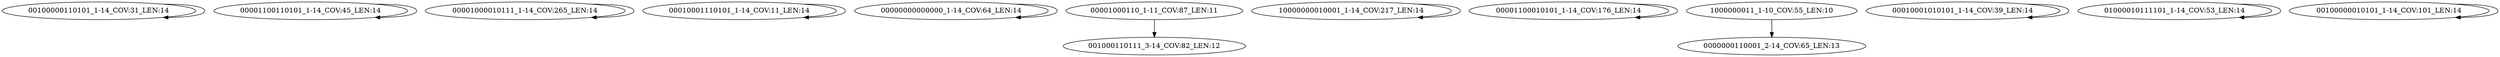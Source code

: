 digraph G {
    "00100000110101_1-14_COV:31_LEN:14" -> "00100000110101_1-14_COV:31_LEN:14";
    "00001100110101_1-14_COV:45_LEN:14" -> "00001100110101_1-14_COV:45_LEN:14";
    "00001000010111_1-14_COV:265_LEN:14" -> "00001000010111_1-14_COV:265_LEN:14";
    "00010001110101_1-14_COV:11_LEN:14" -> "00010001110101_1-14_COV:11_LEN:14";
    "00000000000000_1-14_COV:64_LEN:14" -> "00000000000000_1-14_COV:64_LEN:14";
    "00001000110_1-11_COV:87_LEN:11" -> "001000110111_3-14_COV:82_LEN:12";
    "10000000010001_1-14_COV:217_LEN:14" -> "10000000010001_1-14_COV:217_LEN:14";
    "00001100010101_1-14_COV:176_LEN:14" -> "00001100010101_1-14_COV:176_LEN:14";
    "1000000011_1-10_COV:55_LEN:10" -> "0000000110001_2-14_COV:65_LEN:13";
    "00010001010101_1-14_COV:39_LEN:14" -> "00010001010101_1-14_COV:39_LEN:14";
    "01000010111101_1-14_COV:53_LEN:14" -> "01000010111101_1-14_COV:53_LEN:14";
    "00100000010101_1-14_COV:101_LEN:14" -> "00100000010101_1-14_COV:101_LEN:14";
}
